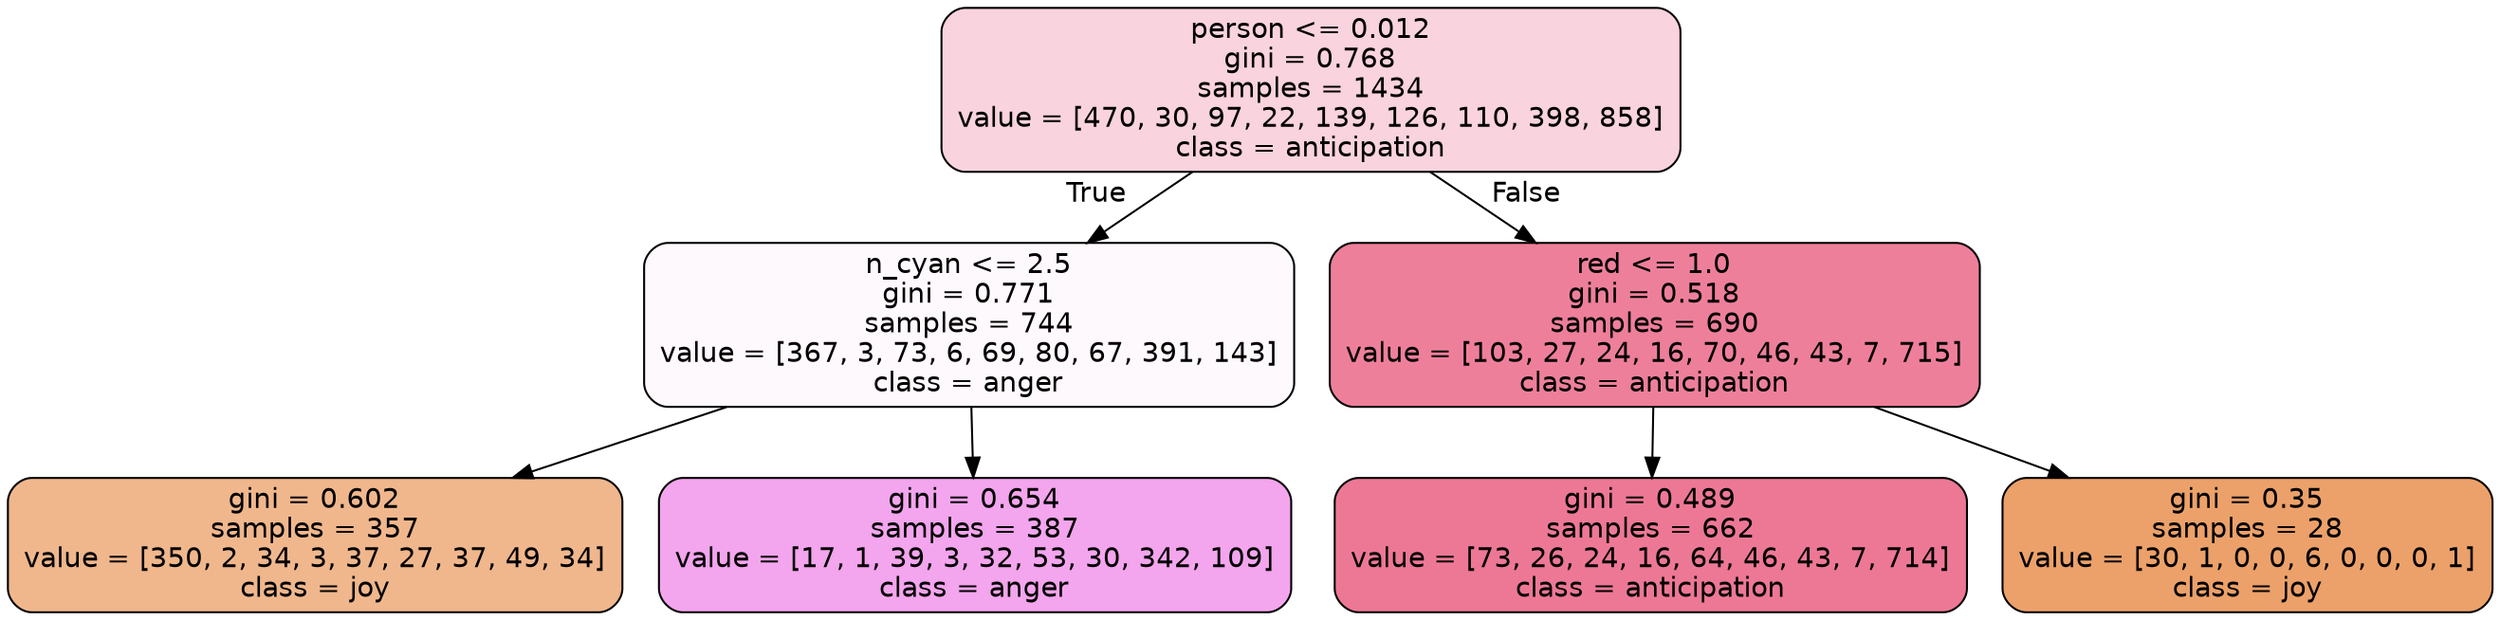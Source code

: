 digraph Tree {
node [shape=box, style="filled, rounded", color="black", fontname=helvetica] ;
edge [fontname=helvetica] ;
0 [label="person <= 0.012\ngini = 0.768\nsamples = 1434\nvalue = [470, 30, 97, 22, 139, 126, 110, 398, 858]\nclass = anticipation", fillcolor="#e5396438"] ;
1 [label="n_cyan <= 2.5\ngini = 0.771\nsamples = 744\nvalue = [367, 3, 73, 6, 69, 80, 67, 391, 143]\nclass = anger", fillcolor="#e539d707"] ;
0 -> 1 [labeldistance=2.5, labelangle=45, headlabel="True"] ;
2 [label="gini = 0.602\nsamples = 357\nvalue = [350, 2, 34, 3, 37, 27, 37, 49, 34]\nclass = joy", fillcolor="#e5813992"] ;
1 -> 2 ;
3 [label="gini = 0.654\nsamples = 387\nvalue = [17, 1, 39, 3, 32, 53, 30, 342, 109]\nclass = anger", fillcolor="#e539d773"] ;
1 -> 3 ;
4 [label="red <= 1.0\ngini = 0.518\nsamples = 690\nvalue = [103, 27, 24, 16, 70, 46, 43, 7, 715]\nclass = anticipation", fillcolor="#e53964a5"] ;
0 -> 4 [labeldistance=2.5, labelangle=-45, headlabel="False"] ;
5 [label="gini = 0.489\nsamples = 662\nvalue = [73, 26, 24, 16, 64, 46, 43, 7, 714]\nclass = anticipation", fillcolor="#e53964ae"] ;
4 -> 5 ;
6 [label="gini = 0.35\nsamples = 28\nvalue = [30, 1, 0, 0, 6, 0, 0, 0, 1]\nclass = joy", fillcolor="#e58139bf"] ;
4 -> 6 ;
}